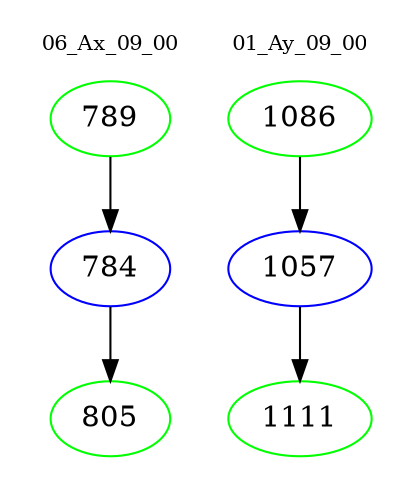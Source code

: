 digraph{
subgraph cluster_0 {
color = white
label = "06_Ax_09_00";
fontsize=10;
T0_789 [label="789", color="green"]
T0_789 -> T0_784 [color="black"]
T0_784 [label="784", color="blue"]
T0_784 -> T0_805 [color="black"]
T0_805 [label="805", color="green"]
}
subgraph cluster_1 {
color = white
label = "01_Ay_09_00";
fontsize=10;
T1_1086 [label="1086", color="green"]
T1_1086 -> T1_1057 [color="black"]
T1_1057 [label="1057", color="blue"]
T1_1057 -> T1_1111 [color="black"]
T1_1111 [label="1111", color="green"]
}
}
